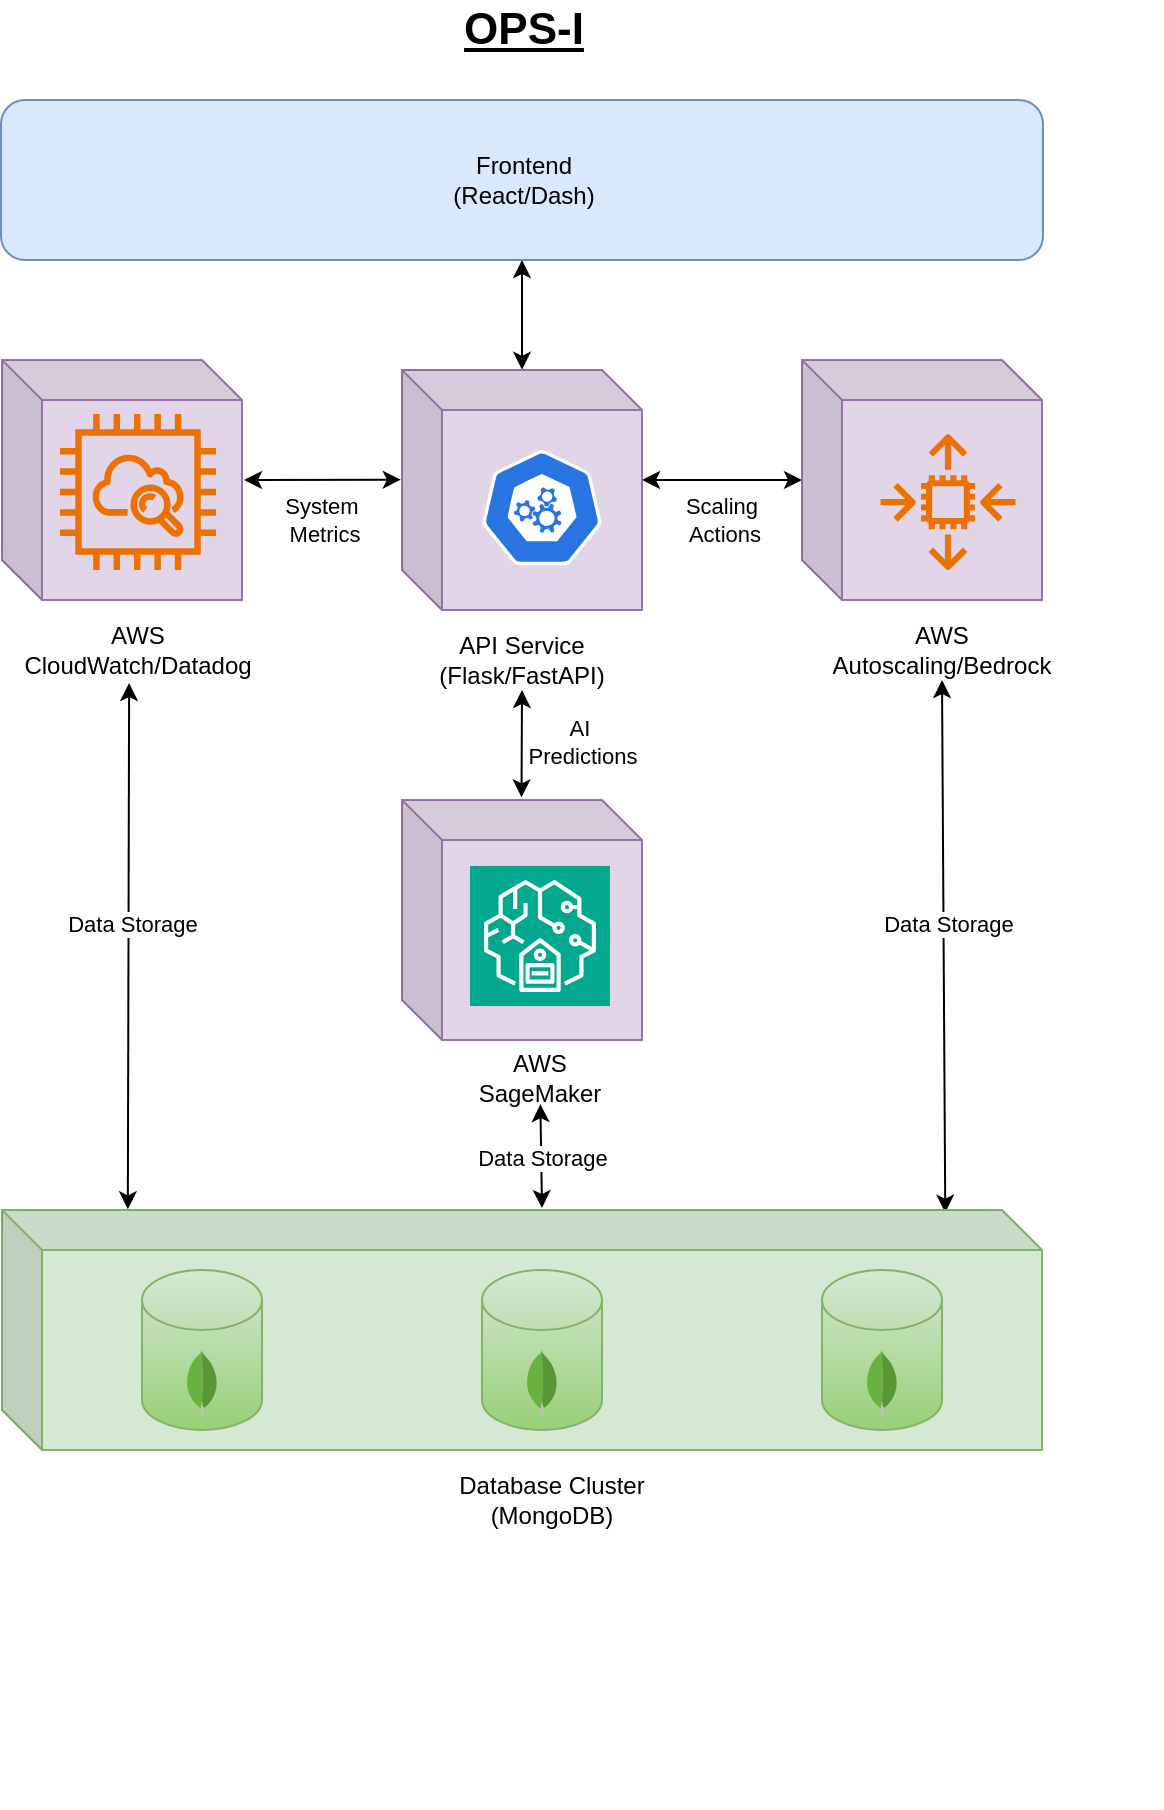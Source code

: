 <mxfile version="24.7.17">
  <diagram name="Page-1" id="1TPipeEXBkHsY47AQX3W">
    <mxGraphModel dx="1222" dy="1105" grid="1" gridSize="10" guides="1" tooltips="1" connect="1" arrows="1" fold="1" page="1" pageScale="1" pageWidth="827" pageHeight="1169" math="0" shadow="0">
      <root>
        <mxCell id="0" />
        <mxCell id="1" parent="0" />
        <mxCell id="heXIOsVvue35nN5C5-do-72" value="" style="endArrow=classic;startArrow=classic;html=1;rounded=0;entryX=0.5;entryY=1;entryDx=0;entryDy=0;exitX=0.907;exitY=0.011;exitDx=0;exitDy=0;exitPerimeter=0;" edge="1" parent="1" source="heXIOsVvue35nN5C5-do-61" target="heXIOsVvue35nN5C5-do-37">
          <mxGeometry width="50" height="50" relative="1" as="geometry">
            <mxPoint x="630" y="827" as="sourcePoint" />
            <mxPoint x="670" y="692" as="targetPoint" />
          </mxGeometry>
        </mxCell>
        <mxCell id="heXIOsVvue35nN5C5-do-95" value="Data Storage" style="edgeLabel;html=1;align=center;verticalAlign=middle;resizable=0;points=[];" vertex="1" connectable="0" parent="heXIOsVvue35nN5C5-do-72">
          <mxGeometry x="0.09" y="-2" relative="1" as="geometry">
            <mxPoint as="offset" />
          </mxGeometry>
        </mxCell>
        <mxCell id="heXIOsVvue35nN5C5-do-73" value="" style="endArrow=classic;startArrow=classic;html=1;rounded=0;entryX=0.426;entryY=1.052;entryDx=0;entryDy=0;exitX=0.121;exitY=-0.003;exitDx=0;exitDy=0;exitPerimeter=0;entryPerimeter=0;" edge="1" parent="1" source="heXIOsVvue35nN5C5-do-61" target="heXIOsVvue35nN5C5-do-33">
          <mxGeometry width="50" height="50" relative="1" as="geometry">
            <mxPoint x="190" y="742" as="sourcePoint" />
            <mxPoint x="240" y="692" as="targetPoint" />
          </mxGeometry>
        </mxCell>
        <mxCell id="heXIOsVvue35nN5C5-do-96" value="Data Storage" style="edgeLabel;html=1;align=center;verticalAlign=middle;resizable=0;points=[];" vertex="1" connectable="0" parent="heXIOsVvue35nN5C5-do-73">
          <mxGeometry x="0.089" y="-1" relative="1" as="geometry">
            <mxPoint as="offset" />
          </mxGeometry>
        </mxCell>
        <mxCell id="heXIOsVvue35nN5C5-do-80" value="" style="endArrow=classic;startArrow=classic;html=1;rounded=0;exitX=0.498;exitY=-0.011;exitDx=0;exitDy=0;exitPerimeter=0;entryX=0.5;entryY=1;entryDx=0;entryDy=0;" edge="1" parent="1" source="heXIOsVvue35nN5C5-do-40" target="heXIOsVvue35nN5C5-do-56">
          <mxGeometry width="50" height="50" relative="1" as="geometry">
            <mxPoint x="410" y="600" as="sourcePoint" />
            <mxPoint x="460" y="550" as="targetPoint" />
          </mxGeometry>
        </mxCell>
        <mxCell id="heXIOsVvue35nN5C5-do-93" value="AI&amp;nbsp;&lt;div&gt;Predictions&lt;/div&gt;" style="edgeLabel;html=1;align=center;verticalAlign=middle;resizable=0;points=[];" vertex="1" connectable="0" parent="heXIOsVvue35nN5C5-do-80">
          <mxGeometry x="0.044" relative="1" as="geometry">
            <mxPoint x="30" as="offset" />
          </mxGeometry>
        </mxCell>
        <mxCell id="heXIOsVvue35nN5C5-do-81" value="" style="endArrow=classic;startArrow=classic;html=1;rounded=0;entryX=0.5;entryY=1;entryDx=0;entryDy=0;exitX=0.5;exitY=-0.001;exitDx=0;exitDy=0;exitPerimeter=0;" edge="1" parent="1" source="heXIOsVvue35nN5C5-do-53" target="heXIOsVvue35nN5C5-do-47">
          <mxGeometry width="50" height="50" relative="1" as="geometry">
            <mxPoint x="420" y="420" as="sourcePoint" />
            <mxPoint x="450" y="610" as="targetPoint" />
          </mxGeometry>
        </mxCell>
        <mxCell id="heXIOsVvue35nN5C5-do-87" value="" style="group" vertex="1" connectable="0" parent="1">
          <mxGeometry x="360" y="640" width="120" height="154" as="geometry" />
        </mxCell>
        <mxCell id="heXIOsVvue35nN5C5-do-58" value="" style="group;fillColor=none;fontColor=#333333;strokeColor=none;container=0;" vertex="1" connectable="0" parent="heXIOsVvue35nN5C5-do-87">
          <mxGeometry width="120" height="154" as="geometry" />
        </mxCell>
        <mxCell id="heXIOsVvue35nN5C5-do-35" value="AWS SageMaker" style="text;html=1;align=center;verticalAlign=middle;whiteSpace=wrap;rounded=0;" vertex="1" parent="heXIOsVvue35nN5C5-do-87">
          <mxGeometry x="39" y="124" width="60" height="30" as="geometry" />
        </mxCell>
        <mxCell id="heXIOsVvue35nN5C5-do-40" value="" style="shape=cube;whiteSpace=wrap;html=1;boundedLbl=1;backgroundOutline=1;darkOpacity=0.05;darkOpacity2=0.1;fillColor=#e1d5e7;strokeColor=#9673a6;" vertex="1" parent="heXIOsVvue35nN5C5-do-87">
          <mxGeometry width="120" height="120" as="geometry" />
        </mxCell>
        <mxCell id="heXIOsVvue35nN5C5-do-34" value="" style="sketch=0;points=[[0,0,0],[0.25,0,0],[0.5,0,0],[0.75,0,0],[1,0,0],[0,1,0],[0.25,1,0],[0.5,1,0],[0.75,1,0],[1,1,0],[0,0.25,0],[0,0.5,0],[0,0.75,0],[1,0.25,0],[1,0.5,0],[1,0.75,0]];outlineConnect=0;fontColor=#232F3E;fillColor=#01A88D;strokeColor=#ffffff;dashed=0;verticalLabelPosition=bottom;verticalAlign=top;align=center;html=1;fontSize=12;fontStyle=0;aspect=fixed;shape=mxgraph.aws4.resourceIcon;resIcon=mxgraph.aws4.sagemaker_ground_truth;" vertex="1" parent="heXIOsVvue35nN5C5-do-87">
          <mxGeometry x="34" y="33" width="70" height="70" as="geometry" />
        </mxCell>
        <mxCell id="heXIOsVvue35nN5C5-do-89" value="" style="group" vertex="1" connectable="0" parent="1">
          <mxGeometry x="160" y="844" width="520" height="161" as="geometry" />
        </mxCell>
        <mxCell id="heXIOsVvue35nN5C5-do-61" value="" style="shape=cube;whiteSpace=wrap;html=1;boundedLbl=1;backgroundOutline=1;darkOpacity=0.05;darkOpacity2=0.1;fillColor=#d5e8d4;strokeColor=#82b366;" vertex="1" parent="heXIOsVvue35nN5C5-do-89">
          <mxGeometry y="1" width="520" height="120" as="geometry" />
        </mxCell>
        <mxCell id="heXIOsVvue35nN5C5-do-71" value="Database Cluster&lt;div&gt;(MongoDB)&lt;/div&gt;" style="text;html=1;align=center;verticalAlign=middle;whiteSpace=wrap;rounded=0;" vertex="1" parent="heXIOsVvue35nN5C5-do-89">
          <mxGeometry x="160" y="131" width="230" height="30" as="geometry" />
        </mxCell>
        <mxCell id="heXIOsVvue35nN5C5-do-74" value="" style="endArrow=classic;startArrow=classic;html=1;rounded=0;entryX=0.503;entryY=0.935;entryDx=0;entryDy=0;entryPerimeter=0;" edge="1" parent="heXIOsVvue35nN5C5-do-89" target="heXIOsVvue35nN5C5-do-35">
          <mxGeometry width="50" height="50" relative="1" as="geometry">
            <mxPoint x="270" as="sourcePoint" />
            <mxPoint x="270" y="-35" as="targetPoint" />
          </mxGeometry>
        </mxCell>
        <mxCell id="heXIOsVvue35nN5C5-do-97" value="Data Storage" style="edgeLabel;html=1;align=center;verticalAlign=middle;resizable=0;points=[];" vertex="1" connectable="0" parent="heXIOsVvue35nN5C5-do-74">
          <mxGeometry x="-0.098" relative="1" as="geometry">
            <mxPoint y="-2" as="offset" />
          </mxGeometry>
        </mxCell>
        <mxCell id="heXIOsVvue35nN5C5-do-62" value="" style="shape=cylinder3;whiteSpace=wrap;html=1;boundedLbl=1;backgroundOutline=1;size=15;fillColor=#d5e8d4;gradientColor=#97d077;strokeColor=#82b366;" vertex="1" parent="heXIOsVvue35nN5C5-do-89">
          <mxGeometry x="70" y="31" width="60" height="80" as="geometry" />
        </mxCell>
        <mxCell id="heXIOsVvue35nN5C5-do-63" value="" style="dashed=0;outlineConnect=0;html=1;align=center;labelPosition=center;verticalLabelPosition=bottom;verticalAlign=top;shape=mxgraph.weblogos.mongodb" vertex="1" parent="heXIOsVvue35nN5C5-do-89">
          <mxGeometry x="92.03" y="71" width="15.93" height="33.33" as="geometry" />
        </mxCell>
        <mxCell id="heXIOsVvue35nN5C5-do-66" value="" style="shape=cylinder3;whiteSpace=wrap;html=1;boundedLbl=1;backgroundOutline=1;size=15;fillColor=#d5e8d4;gradientColor=#97d077;strokeColor=#82b366;" vertex="1" parent="heXIOsVvue35nN5C5-do-89">
          <mxGeometry x="240" y="31" width="60" height="80" as="geometry" />
        </mxCell>
        <mxCell id="heXIOsVvue35nN5C5-do-67" value="" style="dashed=0;outlineConnect=0;html=1;align=center;labelPosition=center;verticalLabelPosition=bottom;verticalAlign=top;shape=mxgraph.weblogos.mongodb;fillColor=#d5e8d4;gradientColor=#97d077;strokeColor=#82b366;" vertex="1" parent="heXIOsVvue35nN5C5-do-89">
          <mxGeometry x="262.03" y="71" width="15.93" height="33.33" as="geometry" />
        </mxCell>
        <mxCell id="heXIOsVvue35nN5C5-do-69" value="" style="shape=cylinder3;whiteSpace=wrap;html=1;boundedLbl=1;backgroundOutline=1;size=15;fillColor=#d5e8d4;gradientColor=#97d077;strokeColor=#82b366;" vertex="1" parent="heXIOsVvue35nN5C5-do-89">
          <mxGeometry x="410" y="31" width="60" height="80" as="geometry" />
        </mxCell>
        <mxCell id="heXIOsVvue35nN5C5-do-70" value="" style="dashed=0;outlineConnect=0;html=1;align=center;labelPosition=center;verticalLabelPosition=bottom;verticalAlign=top;shape=mxgraph.weblogos.mongodb;fillColor=#d5e8d4;gradientColor=#97d077;strokeColor=#82b366;" vertex="1" parent="heXIOsVvue35nN5C5-do-89">
          <mxGeometry x="432.03" y="71" width="15.93" height="33.33" as="geometry" />
        </mxCell>
        <mxCell id="heXIOsVvue35nN5C5-do-90" value="" style="group" vertex="1" connectable="0" parent="1">
          <mxGeometry x="159.5" y="240" width="521" height="130" as="geometry" />
        </mxCell>
        <mxCell id="heXIOsVvue35nN5C5-do-47" value="" style="rounded=1;whiteSpace=wrap;html=1;fillColor=#dae8fc;strokeColor=#6c8ebf;" vertex="1" parent="heXIOsVvue35nN5C5-do-90">
          <mxGeometry y="50" width="521" height="80" as="geometry" />
        </mxCell>
        <mxCell id="heXIOsVvue35nN5C5-do-48" value="OPS-I" style="text;html=1;align=center;verticalAlign=middle;whiteSpace=wrap;rounded=0;fontStyle=5;fontSize=22;" vertex="1" parent="heXIOsVvue35nN5C5-do-90">
          <mxGeometry x="148" width="226" height="30" as="geometry" />
        </mxCell>
        <mxCell id="heXIOsVvue35nN5C5-do-6" value="Frontend&lt;div&gt;(React/Dash)&lt;/div&gt;" style="rounded=0;whiteSpace=wrap;html=1;fillColor=none;strokeColor=none;" vertex="1" parent="heXIOsVvue35nN5C5-do-90">
          <mxGeometry x="181" y="60" width="160" height="60" as="geometry" />
        </mxCell>
        <mxCell id="heXIOsVvue35nN5C5-do-91" value="" style="group" vertex="1" connectable="0" parent="1">
          <mxGeometry x="160" y="420" width="520" height="165" as="geometry" />
        </mxCell>
        <mxCell id="heXIOsVvue35nN5C5-do-78" value="" style="endArrow=classic;startArrow=classic;html=1;rounded=0;entryX=-0.005;entryY=0.457;entryDx=0;entryDy=0;entryPerimeter=0;" edge="1" parent="heXIOsVvue35nN5C5-do-91" target="heXIOsVvue35nN5C5-do-53">
          <mxGeometry width="50" height="50" relative="1" as="geometry">
            <mxPoint x="121" y="60" as="sourcePoint" />
            <mxPoint x="360" y="50" as="targetPoint" />
          </mxGeometry>
        </mxCell>
        <mxCell id="heXIOsVvue35nN5C5-do-92" value="System&amp;nbsp;&lt;div&gt;Metrics&lt;/div&gt;" style="edgeLabel;html=1;align=center;verticalAlign=middle;resizable=0;points=[];" vertex="1" connectable="0" parent="heXIOsVvue35nN5C5-do-78">
          <mxGeometry x="-0.145" relative="1" as="geometry">
            <mxPoint x="6" y="20" as="offset" />
          </mxGeometry>
        </mxCell>
        <mxCell id="heXIOsVvue35nN5C5-do-79" value="" style="endArrow=classic;startArrow=classic;html=1;rounded=0;entryX=0;entryY=0.5;entryDx=0;entryDy=0;entryPerimeter=0;" edge="1" parent="heXIOsVvue35nN5C5-do-91" target="heXIOsVvue35nN5C5-do-42">
          <mxGeometry width="50" height="50" relative="1" as="geometry">
            <mxPoint x="320" y="60" as="sourcePoint" />
            <mxPoint x="480" y="50" as="targetPoint" />
          </mxGeometry>
        </mxCell>
        <mxCell id="heXIOsVvue35nN5C5-do-94" value="Scaling&amp;nbsp;&lt;div&gt;Actions&lt;/div&gt;" style="edgeLabel;html=1;align=center;verticalAlign=middle;resizable=0;points=[];" vertex="1" connectable="0" parent="heXIOsVvue35nN5C5-do-79">
          <mxGeometry x="0.092" y="-1" relative="1" as="geometry">
            <mxPoint x="-3" y="19" as="offset" />
          </mxGeometry>
        </mxCell>
        <mxCell id="heXIOsVvue35nN5C5-do-83" value="" style="group;fillColor=none;fontColor=#333333;strokeColor=none;" vertex="1" connectable="0" parent="heXIOsVvue35nN5C5-do-91">
          <mxGeometry x="400" width="120" height="160" as="geometry" />
        </mxCell>
        <mxCell id="heXIOsVvue35nN5C5-do-37" value="AWS Autoscaling/Bedrock" style="text;html=1;align=center;verticalAlign=middle;whiteSpace=wrap;rounded=0;" vertex="1" parent="heXIOsVvue35nN5C5-do-83">
          <mxGeometry x="40" y="130" width="60" height="30" as="geometry" />
        </mxCell>
        <mxCell id="heXIOsVvue35nN5C5-do-42" value="" style="shape=cube;whiteSpace=wrap;html=1;boundedLbl=1;backgroundOutline=1;darkOpacity=0.05;darkOpacity2=0.1;fillColor=#e1d5e7;strokeColor=#9673a6;" vertex="1" parent="heXIOsVvue35nN5C5-do-83">
          <mxGeometry width="120" height="120" as="geometry" />
        </mxCell>
        <mxCell id="heXIOsVvue35nN5C5-do-36" value="" style="sketch=0;outlineConnect=0;fontColor=#232F3E;gradientColor=none;fillColor=#ED7100;strokeColor=none;dashed=0;verticalLabelPosition=bottom;verticalAlign=top;align=center;html=1;fontSize=12;fontStyle=0;aspect=fixed;pointerEvents=1;shape=mxgraph.aws4.auto_scaling2;" vertex="1" parent="heXIOsVvue35nN5C5-do-83">
          <mxGeometry x="39" y="37" width="68" height="68" as="geometry" />
        </mxCell>
        <mxCell id="heXIOsVvue35nN5C5-do-85" value="" style="group" vertex="1" connectable="0" parent="heXIOsVvue35nN5C5-do-91">
          <mxGeometry x="200" y="5" width="120" height="160" as="geometry" />
        </mxCell>
        <mxCell id="heXIOsVvue35nN5C5-do-57" value="" style="group;fillColor=none;fontColor=#333333;strokeColor=none;container=0;" vertex="1" connectable="0" parent="heXIOsVvue35nN5C5-do-85">
          <mxGeometry width="120" height="160" as="geometry" />
        </mxCell>
        <mxCell id="heXIOsVvue35nN5C5-do-56" value="API Service&lt;div&gt;(Flask/FastAPI)&lt;/div&gt;" style="text;html=1;align=center;verticalAlign=middle;whiteSpace=wrap;rounded=0;" vertex="1" parent="heXIOsVvue35nN5C5-do-85">
          <mxGeometry x="30" y="130" width="60" height="30" as="geometry" />
        </mxCell>
        <mxCell id="heXIOsVvue35nN5C5-do-53" value="" style="shape=cube;whiteSpace=wrap;html=1;boundedLbl=1;backgroundOutline=1;darkOpacity=0.05;darkOpacity2=0.1;fillColor=#e1d5e7;strokeColor=#9673a6;" vertex="1" parent="heXIOsVvue35nN5C5-do-85">
          <mxGeometry width="120" height="120" as="geometry" />
        </mxCell>
        <mxCell id="heXIOsVvue35nN5C5-do-38" value="" style="aspect=fixed;sketch=0;html=1;dashed=0;whitespace=wrap;verticalLabelPosition=bottom;verticalAlign=top;fillColor=#2875E2;strokeColor=#ffffff;points=[[0.005,0.63,0],[0.1,0.2,0],[0.9,0.2,0],[0.5,0,0],[0.995,0.63,0],[0.72,0.99,0],[0.5,1,0],[0.28,0.99,0]];shape=mxgraph.kubernetes.icon2;prIcon=api" vertex="1" parent="heXIOsVvue35nN5C5-do-85">
          <mxGeometry x="40" y="40" width="60" height="57.6" as="geometry" />
        </mxCell>
        <mxCell id="heXIOsVvue35nN5C5-do-86" value="" style="group" vertex="1" connectable="0" parent="heXIOsVvue35nN5C5-do-91">
          <mxGeometry width="120" height="160" as="geometry" />
        </mxCell>
        <mxCell id="heXIOsVvue35nN5C5-do-59" value="" style="group;fillColor=none;fontColor=#333333;strokeColor=none;container=0;" vertex="1" connectable="0" parent="heXIOsVvue35nN5C5-do-86">
          <mxGeometry width="120" height="160" as="geometry" />
        </mxCell>
        <mxCell id="heXIOsVvue35nN5C5-do-11" value="" style="shape=cube;whiteSpace=wrap;html=1;boundedLbl=1;backgroundOutline=1;darkOpacity=0.05;darkOpacity2=0.1;fillColor=#e1d5e7;strokeColor=#9673a6;" vertex="1" parent="heXIOsVvue35nN5C5-do-86">
          <mxGeometry width="120" height="120" as="geometry" />
        </mxCell>
        <mxCell id="heXIOsVvue35nN5C5-do-32" value="" style="sketch=0;outlineConnect=0;fontColor=#232F3E;gradientColor=none;fillColor=#ED7100;strokeColor=none;dashed=0;verticalLabelPosition=bottom;verticalAlign=top;align=center;html=1;fontSize=12;fontStyle=0;aspect=fixed;pointerEvents=1;shape=mxgraph.aws4.instance_with_cloudwatch2;" vertex="1" parent="heXIOsVvue35nN5C5-do-86">
          <mxGeometry x="29" y="27" width="78" height="78" as="geometry" />
        </mxCell>
        <mxCell id="heXIOsVvue35nN5C5-do-33" value="AWS CloudWatch/Datadog" style="text;html=1;align=center;verticalAlign=middle;whiteSpace=wrap;rounded=0;" vertex="1" parent="heXIOsVvue35nN5C5-do-86">
          <mxGeometry x="38" y="130" width="60" height="30" as="geometry" />
        </mxCell>
        <mxCell id="heXIOsVvue35nN5C5-do-99" value="" style="group;fillColor=none;fontColor=#333333;strokeColor=none;container=0;" vertex="1" connectable="0" parent="1">
          <mxGeometry x="620" y="990" width="120" height="154" as="geometry" />
        </mxCell>
      </root>
    </mxGraphModel>
  </diagram>
</mxfile>
